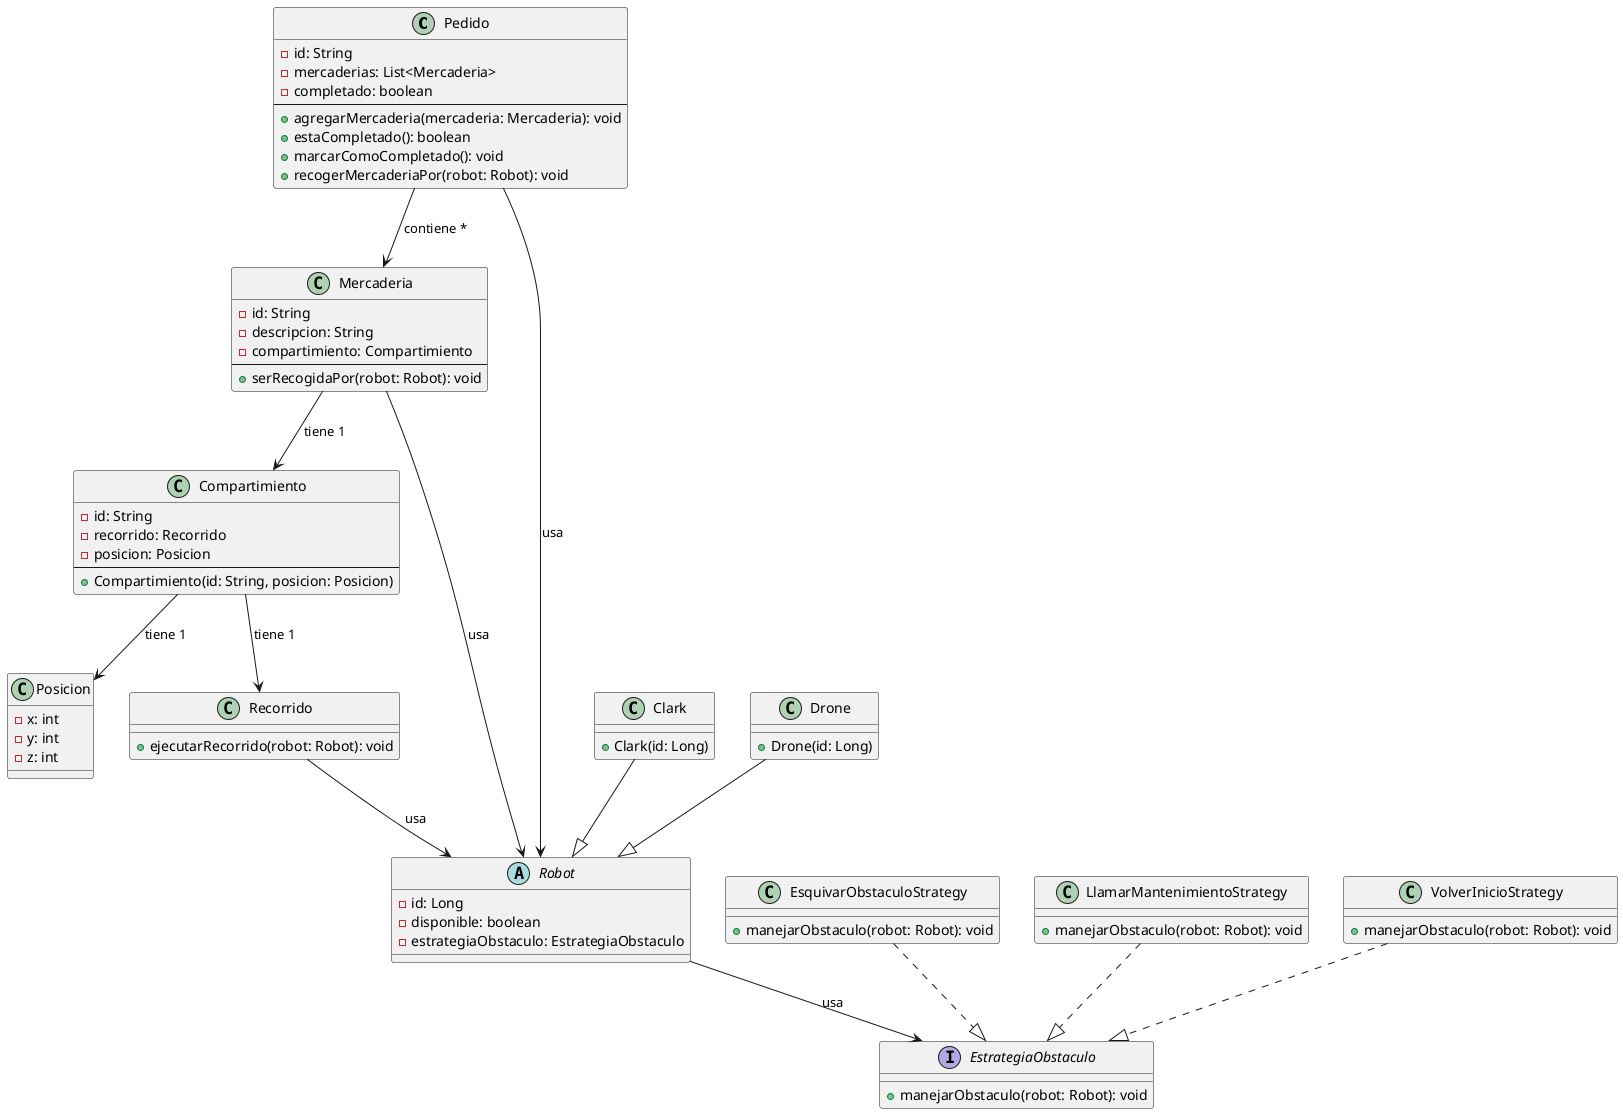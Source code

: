 @startuml

'---------------------- Clases principales ----------------------
class Pedido {
    - id: String
    - mercaderias: List<Mercaderia>
    - completado: boolean
    --
    + agregarMercaderia(mercaderia: Mercaderia): void
    + estaCompletado(): boolean
    + marcarComoCompletado(): void
    + recogerMercaderiaPor(robot: Robot): void
}

class Mercaderia {
    - id: String
    - descripcion: String
    - compartimiento: Compartimiento
    --
    + serRecogidaPor(robot: Robot): void
}

class Compartimiento {
    - id: String
    - recorrido: Recorrido
    - posicion: Posicion
    --
    + Compartimiento(id: String, posicion: Posicion)
}

class Posicion {
    - x: int
    - y: int
    - z: int
}

class Recorrido {
    + ejecutarRecorrido(robot: Robot): void
}

abstract class Robot {
    - id: Long
    - disponible: boolean
    - estrategiaObstaculo: EstrategiaObstaculo
}

class Clark {
    + Clark(id: Long)
}

class Drone {
    + Drone(id: Long)
}

interface EstrategiaObstaculo {
    + manejarObstaculo(robot: Robot): void
}

class EsquivarObstaculoStrategy {
    + manejarObstaculo(robot: Robot): void
}

class LlamarMantenimientoStrategy {
    + manejarObstaculo(robot: Robot): void
}

class VolverInicioStrategy {
    + manejarObstaculo(robot: Robot): void
}

'---------------------- Relaciones ----------------------

Pedido --> Mercaderia : contiene *
Mercaderia --> Compartimiento : tiene 1
Compartimiento --> Recorrido : tiene 1
Compartimiento --> Posicion : tiene 1
Recorrido --> Robot : usa
Mercaderia --> Robot : usa
Pedido --> Robot : usa
Robot --> EstrategiaObstaculo : usa
Clark --|> Robot
Drone --|> Robot
EsquivarObstaculoStrategy ..|> EstrategiaObstaculo
LlamarMantenimientoStrategy ..|> EstrategiaObstaculo
VolverInicioStrategy ..|> EstrategiaObstaculo

@enduml
